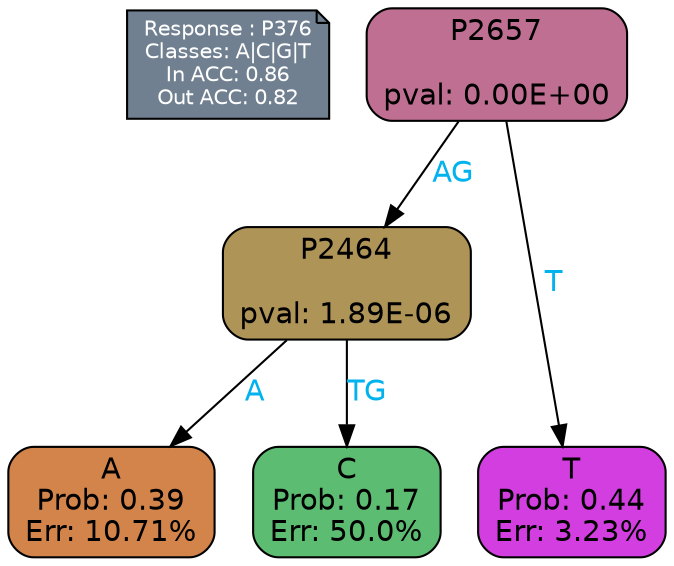 digraph Tree {
node [shape=box, style="filled, rounded", color="black", fontname=helvetica] ;
graph [ranksep=equally, splines=polylines, bgcolor=transparent, dpi=600] ;
edge [fontname=helvetica] ;
LEGEND [label="Response : P376
Classes: A|C|G|T
In ACC: 0.86
Out ACC: 0.82
",shape=note,align=left,style=filled,fillcolor="slategray",fontcolor="white",fontsize=10];1 [label="P2657

pval: 0.00E+00", fillcolor="#be6f92"] ;
2 [label="P2464

pval: 1.89E-06", fillcolor="#af9457"] ;
3 [label="A
Prob: 0.39
Err: 10.71%", fillcolor="#d2844b"] ;
4 [label="C
Prob: 0.17
Err: 50.0%", fillcolor="#5cbc72"] ;
5 [label="T
Prob: 0.44
Err: 3.23%", fillcolor="#d23edf"] ;
1 -> 2 [label="AG",fontcolor=deepskyblue2] ;
1 -> 5 [label="T",fontcolor=deepskyblue2] ;
2 -> 3 [label="A",fontcolor=deepskyblue2] ;
2 -> 4 [label="TG",fontcolor=deepskyblue2] ;
{rank = same; 3;4;5;}{rank = same; LEGEND;1;}}
